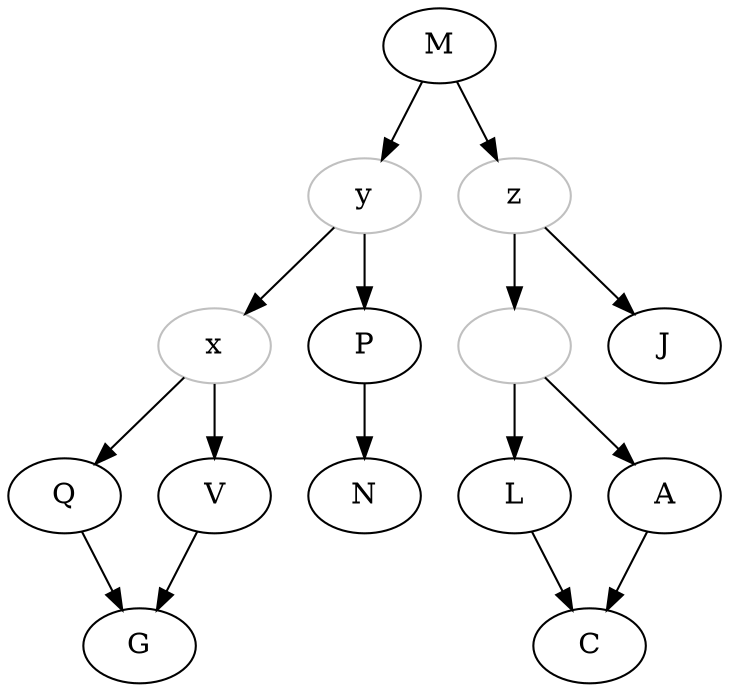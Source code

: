 digraph {

y[color="grey"];
x[color="grey"];
z[color="grey"];
1[color="grey", label=""];

M->y;
y->x;
x->Q;
x->V;
Q->G;
V->G;
y->P;
P->N;

M->z;
z->J;
z->1;
1->L;
L->C;
1->A;
A->C;


}
